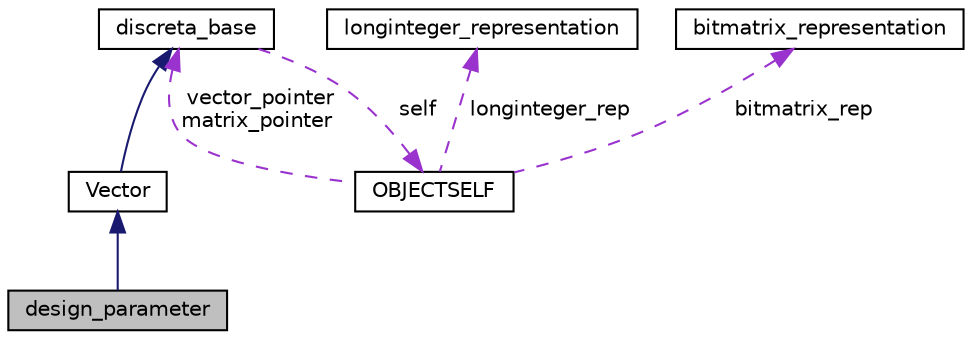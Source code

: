 digraph "design_parameter"
{
  edge [fontname="Helvetica",fontsize="10",labelfontname="Helvetica",labelfontsize="10"];
  node [fontname="Helvetica",fontsize="10",shape=record];
  Node3 [label="design_parameter",height=0.2,width=0.4,color="black", fillcolor="grey75", style="filled", fontcolor="black"];
  Node4 -> Node3 [dir="back",color="midnightblue",fontsize="10",style="solid",fontname="Helvetica"];
  Node4 [label="Vector",height=0.2,width=0.4,color="black", fillcolor="white", style="filled",URL="$d5/db2/class_vector.html"];
  Node5 -> Node4 [dir="back",color="midnightblue",fontsize="10",style="solid",fontname="Helvetica"];
  Node5 [label="discreta_base",height=0.2,width=0.4,color="black", fillcolor="white", style="filled",URL="$d7/d71/classdiscreta__base.html"];
  Node6 -> Node5 [dir="back",color="darkorchid3",fontsize="10",style="dashed",label=" self" ,fontname="Helvetica"];
  Node6 [label="OBJECTSELF",height=0.2,width=0.4,color="black", fillcolor="white", style="filled",URL="$d0/dd9/union_o_b_j_e_c_t_s_e_l_f.html"];
  Node5 -> Node6 [dir="back",color="darkorchid3",fontsize="10",style="dashed",label=" vector_pointer\nmatrix_pointer" ,fontname="Helvetica"];
  Node7 -> Node6 [dir="back",color="darkorchid3",fontsize="10",style="dashed",label=" longinteger_rep" ,fontname="Helvetica"];
  Node7 [label="longinteger_representation",height=0.2,width=0.4,color="black", fillcolor="white", style="filled",URL="$dd/d35/structlonginteger__representation.html"];
  Node8 -> Node6 [dir="back",color="darkorchid3",fontsize="10",style="dashed",label=" bitmatrix_rep" ,fontname="Helvetica"];
  Node8 [label="bitmatrix_representation",height=0.2,width=0.4,color="black", fillcolor="white", style="filled",URL="$de/da0/structbitmatrix__representation.html"];
}
